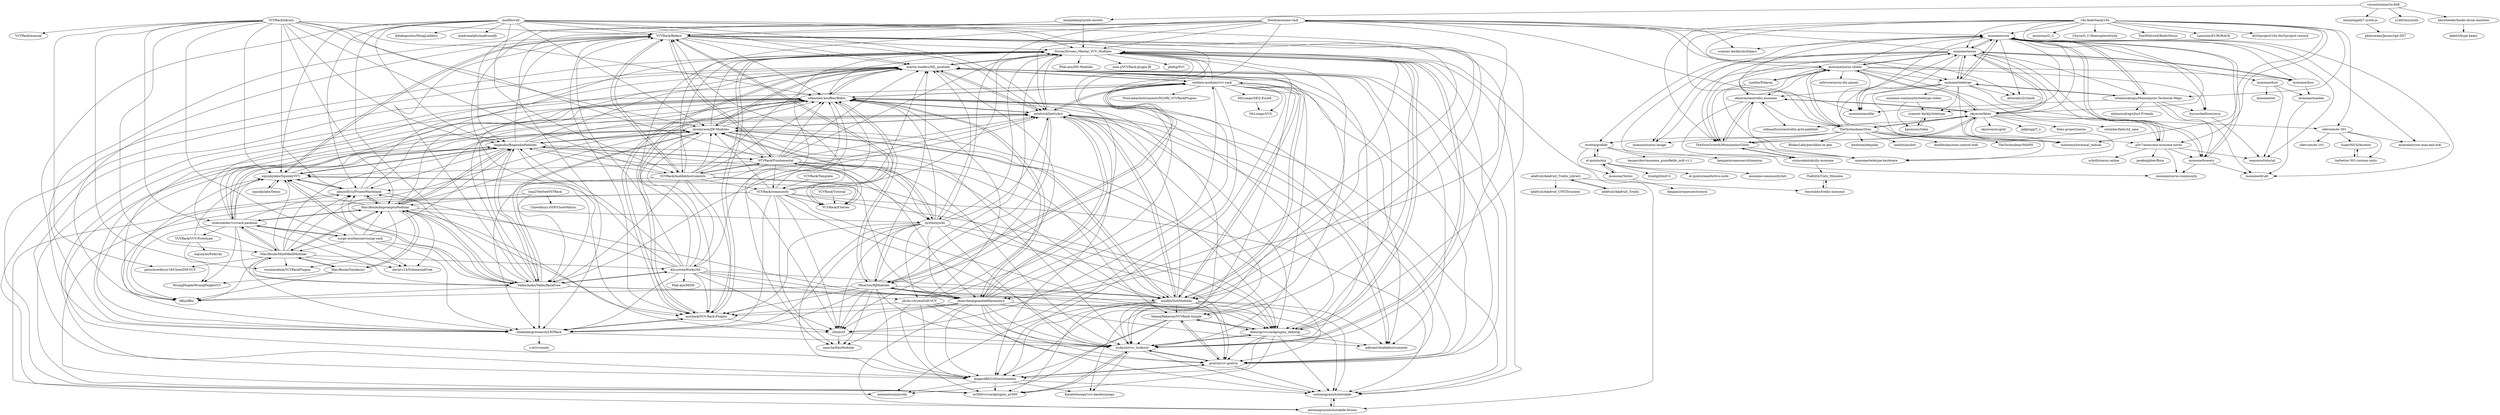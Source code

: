digraph G {
"micjamking/synth-secrets" -> "VCVRack/Befaco"
"micjamking/synth-secrets" -> "Strum/Strums_Mental_VCV_Modules"
"monome/norns-shield" -> "monome/norns"
"monome/norns-shield" -> "okyeron/fates"
"monome/norns-shield" -> "monome/crow"
"monome/norns-shield" -> "monome/teletype-hardware"
"monome/norns-shield" -> "p3r7/awesome-monome-norns"
"monome/norns-shield" -> "TheTechnobear/Orac"
"monome/norns-shield" -> "okyeron/neotrellis-monome"
"monome/norns-shield" -> "monome/docs"
"monome/norns-shield" -> "TheSlowGrowth/MonomeArcClone"
"monome/norns-shield" -> "mxmxmx/terminal_tedium" ["e"=1]
"monome/norns-shield" -> "infovore/norns-diy-panels"
"monome/norns-shield" -> "zueblin/Polaron"
"monome/norns-shield" -> "monome/norns-image"
"monome/norns-shield" -> "itsyourbedtime/orca"
"monome/norns-shield" -> "monome/teletype"
"okyeron/neotrellis-monome" -> "okyeron/fates"
"okyeron/neotrellis-monome" -> "TheSlowGrowth/MonomeArcClone"
"okyeron/neotrellis-monome" -> "monome/teletype-hardware"
"okyeron/neotrellis-monome" -> "oldmanfury/neotrellis-grid-paletted"
"okyeron/neotrellis-monome" -> "szymonkaliski/diy-monome"
"monome/docs" -> "monome/norns"
"monome/docs" -> "monome/maiden"
"monome/docs" -> "monome/crow"
"VCVRack/library" -> "bogaudio/BogaudioModules"
"VCVRack/library" -> "VCVRack/Befaco"
"VCVRack/library" -> "VCVRack/Fundamental"
"VCVRack/library" -> "squinkylabs/SquinkyVCV"
"VCVRack/library" -> "MarcBoule/ImpromptuModular"
"VCVRack/library" -> "stoermelder/vcvrack-packone"
"VCVRack/library" -> "jeremywen/JW-Modules"
"VCVRack/library" -> "VCVRack/AudibleInstruments"
"VCVRack/library" -> "MarcBoule/MindMeldModular"
"VCVRack/library" -> "almostEric/FrozenWasteland"
"VCVRack/library" -> "jatinchowdhury18/ChowDSP-VCV" ["e"=1]
"VCVRack/library" -> "VCVRack/manual"
"VCVRack/library" -> "countmodula/VCVRackPlugins"
"VCVRack/library" -> "surge-synthesizer/surge-rack"
"VCVRack/library" -> "sebastien-bouffier/Bidoo"
"bogaudio/BogaudioModules" -> "jeremywen/JW-Modules"
"bogaudio/BogaudioModules" -> "sebastien-bouffier/Bidoo"
"bogaudio/BogaudioModules" -> "ValleyAudio/ValleyRackFree"
"bogaudio/BogaudioModules" -> "MarcBoule/ImpromptuModular"
"bogaudio/BogaudioModules" -> "mhetrick/hetrickcv"
"bogaudio/BogaudioModules" -> "almostEric/FrozenWasteland"
"bogaudio/BogaudioModules" -> "squinkylabs/SquinkyVCV"
"bogaudio/BogaudioModules" -> "jhoar/AmalgamatedHarmonics"
"bogaudio/BogaudioModules" -> "martin-lueders/ML_modules"
"bogaudio/BogaudioModules" -> "modlfo/VultModules"
"bogaudio/BogaudioModules" -> "mschack/VCV-Rack-Plugins"
"bogaudio/BogaudioModules" -> "VCVRack/Fundamental"
"bogaudio/BogaudioModules" -> "stoermelder/vcvrack-packone"
"bogaudio/BogaudioModules" -> "nysthi/nysthi"
"bogaudio/BogaudioModules" -> "VCVRack/Befaco"
"modlfo/vult" -> "modlfo/VultModules"
"modlfo/vult" -> "jeremywen/JW-Modules"
"modlfo/vult" -> "lindenbergresearch/LRTRack"
"modlfo/vult" -> "bogaudio/BogaudioModules"
"modlfo/vult" -> "mhetrick/hetrickcv"
"modlfo/vult" -> "almostEric/FrozenWasteland"
"modlfo/vult" -> "martin-lueders/ML_modules"
"modlfo/vult" -> "dekstop/vcvrackplugins_dekstop"
"modlfo/vult" -> "squinkylabs/SquinkyVCV"
"modlfo/vult" -> "Strum/Strums_Mental_VCV_Modules"
"modlfo/vult" -> "VCVRack/AudibleInstruments"
"modlfo/vult" -> "ddiakopoulos/MoogLadders" ["e"=1]
"modlfo/vult" -> "madronalabs/madronalib" ["e"=1]
"modlfo/vult" -> "ValleyAudio/ValleyRackFree"
"modlfo/vult" -> "VCVRack/Befaco"
"vincentriemer/io-808" -> "micjamking/synth-secrets"
"vincentriemer/io-808" -> "mmontag/dx7-synth-js"
"vincentriemer/io-808" -> "n1k0/tinysynth"
"vincentriemer/io-808" -> "kenwheeler/hooks-drum-machine"
"okyeron/fates" -> "okyeron/neotrellis-monome"
"okyeron/fates" -> "TheSlowGrowth/MonomeArcClone"
"okyeron/fates" -> "fates-project/norns"
"okyeron/fates" -> "coreyker/fates3d_case"
"okyeron/fates" -> "monome/norns"
"okyeron/fates" -> "monome/norns-shield"
"okyeron/fates" -> "monome/teletype-hardware"
"okyeron/fates" -> "mxmxmx/terminal_tedium" ["e"=1]
"okyeron/fates" -> "TheTechnobear/Orac"
"okyeron/fates" -> "okyeron/oscgrid"
"okyeron/fates" -> "oldmanfury/neotrellis-grid-paletted"
"okyeron/fates" -> "jakplugg/T_u" ["e"=1]
"okyeron/fates" -> "monome/crow"
"okyeron/fates" -> "odevices/er-301"
"VCVRack/AudibleInstruments" -> "VCVRack/Befaco"
"VCVRack/AudibleInstruments" -> "VCVRack/Fundamental"
"VCVRack/AudibleInstruments" -> "VCVRack/ESeries"
"VCVRack/AudibleInstruments" -> "bogaudio/BogaudioModules"
"VCVRack/AudibleInstruments" -> "ValleyAudio/ValleyRackFree"
"VCVRack/AudibleInstruments" -> "jeremywen/JW-Modules"
"VCVRack/AudibleInstruments" -> "Strum/Strums_Mental_VCV_Modules"
"VCVRack/AudibleInstruments" -> "mhetrick/hetrickcv"
"VCVRack/AudibleInstruments" -> "martin-lueders/ML_modules"
"VCVRack/AudibleInstruments" -> "VCVRack/community"
"VCVRack/AudibleInstruments" -> "sebastien-bouffier/Bidoo"
"VCVRack/AudibleInstruments" -> "AScustomWorks/AS"
"VCVRack/AudibleInstruments" -> "modlfo/VultModules"
"VCVRack/AudibleInstruments" -> "almostEric/FrozenWasteland"
"VCVRack/AudibleInstruments" -> "mschack/VCV-Rack-Plugins"
"monome/teletype" -> "monome/crow"
"monome/teletype" -> "monome/teletype-hardware"
"monome/teletype" -> "whimsicalraps/Mannequins-Technical-Maps"
"monome/teletype" -> "scanner-darkly/teletype"
"monome/teletype" -> "attowatt/i2c2midi"
"monome/teletype" -> "monome/ansible"
"monome/teletype" -> "monome/norns"
"monome/teletype" -> "mxmxmx/terminal_tedium" ["e"=1]
"monome/teletype" -> "monome-community/teletype-codex"
"monome/teletype" -> "okyeron/neotrellis-monome"
"monome/teletype" -> "monome/bowery"
"MarcBoule/MindMeldModular" -> "MarcBoule/ImpromptuModular"
"MarcBoule/MindMeldModular" -> "ValleyAudio/ValleyRackFree"
"MarcBoule/MindMeldModular" -> "MarcBoule/Geodesics"
"MarcBoule/MindMeldModular" -> "squinkylabs/SquinkyVCV"
"MarcBoule/MindMeldModular" -> "bogaudio/BogaudioModules"
"MarcBoule/MindMeldModular" -> "stoermelder/vcvrack-packone"
"MarcBoule/MindMeldModular" -> "dBiz/dBiz"
"MarcBoule/MindMeldModular" -> "AScustomWorks/AS"
"MarcBoule/MindMeldModular" -> "david-c14/SubmarineFree"
"MarcBoule/MindMeldModular" -> "jatinchowdhury18/ChowDSP-VCV" ["e"=1]
"MarcBoule/MindMeldModular" -> "countmodula/VCVRackPlugins"
"MarcBoule/MindMeldModular" -> "almostEric/FrozenWasteland"
"MarcBoule/MindMeldModular" -> "martin-lueders/ML_modules"
"MarcBoule/MindMeldModular" -> "jeremywen/JW-Modules"
"el-quinto/mix" -> "monome/Terms"
"el-quinto/mix" -> "el-quinto/maxforlive-suite"
"el-quinto/mix" -> "stretta/gridlab"
"el-quinto/mix" -> "monome-community/mlr"
"el-quinto/mix" -> "trentgill/mlrv2"
"bsp2/VeeSeeVSTRack" -> "ValleyAudio/ValleyRackFree"
"bsp2/VeeSeeVSTRack" -> "Chowdhury-DSP/ChowMatrix" ["e"=1]
"bsp2/VeeSeeVSTRack" -> "MarcBoule/ImpromptuModular"
"nysthi/nysthi" -> "sebastien-bouffier/Bidoo"
"nysthi/nysthi" -> "jeremywen/JW-Modules"
"nysthi/nysthi" -> "Strum/Strums_Mental_VCV_Modules"
"nysthi/nysthi" -> "mschack/VCV-Rack-Plugins"
"nysthi/nysthi" -> "cfoulc/cf"
"nysthi/nysthi" -> "luckyxxl/vcv_luckyxxl"
"nysthi/nysthi" -> "martin-lueders/ML_modules"
"nysthi/nysthi" -> "mhetrick/hetrickcv"
"nysthi/nysthi" -> "Miserlou/RJModules"
"nysthi/nysthi" -> "jhoar/AmalgamatedHarmonics"
"nysthi/nysthi" -> "lindenbergresearch/LRTRack"
"nysthi/nysthi" -> "leopard86/LOGinstruments"
"nysthi/nysthi" -> "dekstop/vcvrackplugins_dekstop"
"nysthi/nysthi" -> "gratrix/vcv-gratrix"
"nysthi/nysthi" -> "j4s0n-c/trowaSoft-VCV"
"cfoulc/cf" -> "naus3a/NauModular"
"cfoulc/cf" -> "luckyxxl/vcv_luckyxxl"
"squinkylabs/SquinkyVCV" -> "squinkylabs/Demo"
"squinkylabs/SquinkyVCV" -> "almostEric/FrozenWasteland"
"squinkylabs/SquinkyVCV" -> "dBiz/dBiz"
"squinkylabs/SquinkyVCV" -> "VCVRack/Befaco"
"squinkylabs/SquinkyVCV" -> "bogaudio/BogaudioModules"
"squinkylabs/SquinkyVCV" -> "ValleyAudio/ValleyRackFree"
"squinkylabs/SquinkyVCV" -> "jhoar/AmalgamatedHarmonics"
"squinkylabs/SquinkyVCV" -> "martin-lueders/ML_modules"
"VCVRack/community" -> "martin-lueders/ML_modules"
"VCVRack/community" -> "VCVRack/Befaco"
"VCVRack/community" -> "modlfo/VultModules"
"VCVRack/community" -> "luckyxxl/vcv_luckyxxl"
"VCVRack/community" -> "naus3a/NauModular"
"VCVRack/community" -> "Strum/Strums_Mental_VCV_Modules"
"VCVRack/community" -> "cfoulc/cf"
"VCVRack/community" -> "dekstop/vcvrackplugins_dekstop"
"VCVRack/community" -> "VCVRack/ESeries"
"VCVRack/community" -> "av500/vcvrackplugins_av500"
"VCVRack/community" -> "antoniograzioli/Autodafe"
"VCVRack/community" -> "jeremywen/JW-Modules"
"VCVRack/community" -> "sebastien-bouffier/Bidoo"
"VCVRack/community" -> "antoniograzioli/Autodafe-Drums"
"VCVRack/community" -> "lindenbergresearch/LRTRack"
"monome/norns" -> "monome/norns-shield"
"monome/norns" -> "monome/crow"
"monome/norns" -> "okyeron/fates"
"monome/norns" -> "monome/docs"
"monome/norns" -> "monome/dust"
"monome/norns" -> "monome/teletype"
"monome/norns" -> "p3r7/awesome-monome-norns"
"monome/norns" -> "monome/norns-image"
"monome/norns" -> "stretta/gridlab"
"monome/norns" -> "monome/bowery"
"monome/norns" -> "monome/ansible"
"monome/norns" -> "whimsicalraps/Mannequins-Technical-Maps"
"monome/norns" -> "okyeron/neotrellis-monome"
"monome/norns" -> "TheSlowGrowth/MonomeArcClone"
"monome/norns" -> "Dewb/monome-rack"
"IohannRabeson/VCVRack-Simple" -> "gratrix/vcv-gratrix"
"IohannRabeson/VCVRack-Simple" -> "dekstop/vcvrackplugins_dekstop"
"IohannRabeson/VCVRack-Simple" -> "antoniotuzzi/nysthi"
"IohannRabeson/VCVRack-Simple" -> "luckyxxl/vcv_luckyxxl"
"IohannRabeson/VCVRack-Simple" -> "leopard86/LOGinstruments"
"MrLumps/SEQ-Euclid" -> "MrLumps/VCS"
"Strum/Strums_Mental_VCV_Modules" -> "luckyxxl/vcv_luckyxxl"
"Strum/Strums_Mental_VCV_Modules" -> "leopard86/LOGinstruments"
"Strum/Strums_Mental_VCV_Modules" -> "antoniograzioli/Autodafe"
"Strum/Strums_Mental_VCV_Modules" -> "IohannRabeson/VCVRack-Simple"
"Strum/Strums_Mental_VCV_Modules" -> "dekstop/vcvrackplugins_dekstop"
"Strum/Strums_Mental_VCV_Modules" -> "martin-lueders/ML_modules"
"Strum/Strums_Mental_VCV_Modules" -> "mschack/VCV-Rack-Plugins"
"Strum/Strums_Mental_VCV_Modules" -> "gratrix/vcv-gratrix"
"Strum/Strums_Mental_VCV_Modules" -> "antoniograzioli/Autodafe-Drums"
"Strum/Strums_Mental_VCV_Modules" -> "av500/vcvrackplugins_av500"
"Strum/Strums_Mental_VCV_Modules" -> "naus3a/NauModular"
"Strum/Strums_Mental_VCV_Modules" -> "Phal-anx/MS-Modules"
"Strum/Strums_Mental_VCV_Modules" -> "KarateSnoopy/vcv-karatesnoopy"
"Strum/Strums_Mental_VCV_Modules" -> "eres-j/VCVRack-plugin-JE"
"Strum/Strums_Mental_VCV_Modules" -> "phdsg/PvC"
"VCVRack/Befaco" -> "VCVRack/ESeries"
"VCVRack/Befaco" -> "VCVRack/Fundamental"
"VCVRack/Befaco" -> "VCVRack/AudibleInstruments"
"VCVRack/Befaco" -> "Strum/Strums_Mental_VCV_Modules"
"VCVRack/Befaco" -> "modlfo/VultModules"
"VCVRack/Befaco" -> "martin-lueders/ML_modules"
"VCVRack/Befaco" -> "sebastien-bouffier/Bidoo"
"VCVRack/Befaco" -> "mschack/VCV-Rack-Plugins"
"VCVRack/Befaco" -> "dBiz/dBiz"
"VCVRack/Befaco" -> "squinkylabs/SquinkyVCV"
"VCVRack/Befaco" -> "mhetrick/hetrickcv"
"VCVRack/Befaco" -> "jhoar/AmalgamatedHarmonics"
"VCVRack/Befaco" -> "cfoulc/cf"
"VCVRack/Befaco" -> "lindenbergresearch/LRTRack"
"VCVRack/Befaco" -> "luckyxxl/vcv_luckyxxl"
"VCVRack/ESeries" -> "VCVRack/Befaco"
"VCVRack/ESeries" -> "VCVRack/Fundamental"
"VCVRack/Fundamental" -> "VCVRack/Befaco"
"VCVRack/Fundamental" -> "VCVRack/ESeries"
"VCVRack/Fundamental" -> "VCVRack/AudibleInstruments"
"VCVRack/Fundamental" -> "bogaudio/BogaudioModules"
"VCVRack/Fundamental" -> "jeremywen/JW-Modules"
"VCVRack/Fundamental" -> "martin-lueders/ML_modules"
"VCVRack/Fundamental" -> "modlfo/VultModules"
"VCVRack/Fundamental" -> "sebastien-bouffier/Bidoo"
"VCVRack/Fundamental" -> "VCVRack/community"
"VCVRack/Fundamental" -> "Strum/Strums_Mental_VCV_Modules"
"VCVRack/Fundamental" -> "squinkylabs/SquinkyVCV"
"VCVRack/Fundamental" -> "lindenbergresearch/LRTRack"
"VCVRack/Fundamental" -> "nysthi/nysthi"
"VCVRack/Fundamental" -> "luckyxxl/vcv_luckyxxl"
"VCVRack/Fundamental" -> "mhetrick/hetrickcv"
"ValleyAudio/ValleyRackFree" -> "sebastien-bouffier/Bidoo"
"ValleyAudio/ValleyRackFree" -> "bogaudio/BogaudioModules"
"ValleyAudio/ValleyRackFree" -> "jeremywen/JW-Modules"
"ValleyAudio/ValleyRackFree" -> "squinkylabs/SquinkyVCV"
"ValleyAudio/ValleyRackFree" -> "mhetrick/hetrickcv"
"ValleyAudio/ValleyRackFree" -> "modlfo/VultModules"
"ValleyAudio/ValleyRackFree" -> "jhoar/AmalgamatedHarmonics"
"ValleyAudio/ValleyRackFree" -> "MarcBoule/MindMeldModular"
"ValleyAudio/ValleyRackFree" -> "lindenbergresearch/LRTRack"
"ValleyAudio/ValleyRackFree" -> "almostEric/FrozenWasteland"
"ValleyAudio/ValleyRackFree" -> "AScustomWorks/AS"
"ValleyAudio/ValleyRackFree" -> "MarcBoule/ImpromptuModular"
"ValleyAudio/ValleyRackFree" -> "VCVRack/Befaco"
"ValleyAudio/ValleyRackFree" -> "dBiz/dBiz"
"ValleyAudio/ValleyRackFree" -> "martin-lueders/ML_modules"
"dekstop/vcvrackplugins_dekstop" -> "luckyxxl/vcv_luckyxxl"
"dekstop/vcvrackplugins_dekstop" -> "IohannRabeson/VCVRack-Simple"
"dekstop/vcvrackplugins_dekstop" -> "av500/vcvrackplugins_av500"
"dekstop/vcvrackplugins_dekstop" -> "gratrix/vcv-gratrix"
"dekstop/vcvrackplugins_dekstop" -> "antoniograzioli/Autodafe"
"dekstop/vcvrackplugins_dekstop" -> "leopard86/LOGinstruments"
"dekstop/vcvrackplugins_dekstop" -> "Strum/Strums_Mental_VCV_Modules"
"dekstop/vcvrackplugins_dekstop" -> "adbrant/ArableInstruments"
"gratrix/vcv-gratrix" -> "leopard86/LOGinstruments"
"gratrix/vcv-gratrix" -> "antoniograzioli/Autodafe"
"gratrix/vcv-gratrix" -> "luckyxxl/vcv_luckyxxl"
"gratrix/vcv-gratrix" -> "IohannRabeson/VCVRack-Simple"
"jeremywen/JW-Modules" -> "martin-lueders/ML_modules"
"jeremywen/JW-Modules" -> "modlfo/VultModules"
"jeremywen/JW-Modules" -> "bogaudio/BogaudioModules"
"jeremywen/JW-Modules" -> "luckyxxl/vcv_luckyxxl"
"jeremywen/JW-Modules" -> "Strum/Strums_Mental_VCV_Modules"
"jeremywen/JW-Modules" -> "dekstop/vcvrackplugins_dekstop"
"jeremywen/JW-Modules" -> "sebastien-bouffier/Bidoo"
"jeremywen/JW-Modules" -> "mhetrick/hetrickcv"
"jeremywen/JW-Modules" -> "nysthi/nysthi"
"jeremywen/JW-Modules" -> "ValleyAudio/ValleyRackFree"
"jeremywen/JW-Modules" -> "mschack/VCV-Rack-Plugins"
"jeremywen/JW-Modules" -> "leopard86/LOGinstruments"
"jeremywen/JW-Modules" -> "gratrix/vcv-gratrix"
"jeremywen/JW-Modules" -> "lindenbergresearch/LRTRack"
"jeremywen/JW-Modules" -> "IohannRabeson/VCVRack-Simple"
"leopard86/LOGinstruments" -> "antoniograzioli/Autodafe"
"leopard86/LOGinstruments" -> "gratrix/vcv-gratrix"
"leopard86/LOGinstruments" -> "KarateSnoopy/vcv-karatesnoopy"
"leopard86/LOGinstruments" -> "antoniotuzzi/nysthi"
"leopard86/LOGinstruments" -> "av500/vcvrackplugins_av500"
"lindenbergresearch/LRTRack" -> "luckyxxl/vcv_luckyxxl"
"lindenbergresearch/LRTRack" -> "s-ol/vcvmods"
"lindenbergresearch/LRTRack" -> "mschack/VCV-Rack-Plugins"
"luckyxxl/vcv_luckyxxl" -> "dekstop/vcvrackplugins_dekstop"
"luckyxxl/vcv_luckyxxl" -> "av500/vcvrackplugins_av500"
"luckyxxl/vcv_luckyxxl" -> "antoniograzioli/Autodafe"
"luckyxxl/vcv_luckyxxl" -> "gratrix/vcv-gratrix"
"luckyxxl/vcv_luckyxxl" -> "Strum/Strums_Mental_VCV_Modules"
"luckyxxl/vcv_luckyxxl" -> "KarateSnoopy/vcv-karatesnoopy"
"martin-lueders/ML_modules" -> "IohannRabeson/VCVRack-Simple"
"martin-lueders/ML_modules" -> "modlfo/VultModules"
"martin-lueders/ML_modules" -> "Strum/Strums_Mental_VCV_Modules"
"martin-lueders/ML_modules" -> "antoniotuzzi/nysthi"
"martin-lueders/ML_modules" -> "dekstop/vcvrackplugins_dekstop"
"martin-lueders/ML_modules" -> "luckyxxl/vcv_luckyxxl"
"martin-lueders/ML_modules" -> "gratrix/vcv-gratrix"
"martin-lueders/ML_modules" -> "antoniograzioli/Autodafe"
"martin-lueders/ML_modules" -> "leopard86/LOGinstruments"
"martin-lueders/ML_modules" -> "mschack/VCV-Rack-Plugins"
"martin-lueders/ML_modules" -> "sebastien-bouffier/Bidoo"
"martin-lueders/ML_modules" -> "jeremywen/JW-Modules"
"martin-lueders/ML_modules" -> "mhetrick/hetrickcv"
"martin-lueders/ML_modules" -> "adbrant/ArableInstruments"
"martin-lueders/ML_modules" -> "stellare-modular/vcv-rack"
"mhetrick/hetrickcv" -> "Strum/Strums_Mental_VCV_Modules"
"mhetrick/hetrickcv" -> "modlfo/VultModules"
"mhetrick/hetrickcv" -> "martin-lueders/ML_modules"
"mhetrick/hetrickcv" -> "sebastien-bouffier/Bidoo"
"mhetrick/hetrickcv" -> "dekstop/vcvrackplugins_dekstop"
"mhetrick/hetrickcv" -> "jhoar/AmalgamatedHarmonics"
"mhetrick/hetrickcv" -> "leopard86/LOGinstruments"
"mhetrick/hetrickcv" -> "cfoulc/cf"
"mhetrick/hetrickcv" -> "stellare-modular/vcv-rack"
"mhetrick/hetrickcv" -> "gratrix/vcv-gratrix"
"mhetrick/hetrickcv" -> "adbrant/ArableInstruments"
"mhetrick/hetrickcv" -> "antoniograzioli/Autodafe"
"mhetrick/hetrickcv" -> "jeremywen/JW-Modules"
"mhetrick/hetrickcv" -> "luckyxxl/vcv_luckyxxl"
"mhetrick/hetrickcv" -> "Miserlou/RJModules"
"modlfo/VultModules" -> "martin-lueders/ML_modules"
"modlfo/VultModules" -> "leopard86/LOGinstruments"
"modlfo/VultModules" -> "dekstop/vcvrackplugins_dekstop"
"modlfo/VultModules" -> "IohannRabeson/VCVRack-Simple"
"modlfo/VultModules" -> "antoniotuzzi/nysthi"
"modlfo/VultModules" -> "Strum/Strums_Mental_VCV_Modules"
"modlfo/VultModules" -> "luckyxxl/vcv_luckyxxl"
"modlfo/VultModules" -> "mhetrick/hetrickcv"
"modlfo/VultModules" -> "jeremywen/JW-Modules"
"modlfo/VultModules" -> "antoniograzioli/Autodafe"
"modlfo/VultModules" -> "stellare-modular/vcv-rack"
"modlfo/VultModules" -> "av500/vcvrackplugins_av500"
"modlfo/VultModules" -> "adbrant/ArableInstruments"
"modlfo/VultModules" -> "gratrix/vcv-gratrix"
"modlfo/VultModules" -> "sebastien-bouffier/Bidoo"
"mschack/VCV-Rack-Plugins" -> "Strum/Strums_Mental_VCV_Modules"
"mschack/VCV-Rack-Plugins" -> "lindenbergresearch/LRTRack"
"mschack/VCV-Rack-Plugins" -> "sebastien-bouffier/Bidoo"
"mschack/VCV-Rack-Plugins" -> "cfoulc/cf"
"mschack/VCV-Rack-Plugins" -> "martin-lueders/ML_modules"
"sebastien-bouffier/Bidoo" -> "mschack/VCV-Rack-Plugins"
"sebastien-bouffier/Bidoo" -> "Miserlou/RJModules"
"sebastien-bouffier/Bidoo" -> "martin-lueders/ML_modules"
"sebastien-bouffier/Bidoo" -> "jhoar/AmalgamatedHarmonics"
"sebastien-bouffier/Bidoo" -> "lindenbergresearch/LRTRack"
"sebastien-bouffier/Bidoo" -> "cfoulc/cf"
"sebastien-bouffier/Bidoo" -> "dBiz/dBiz"
"sebastien-bouffier/Bidoo" -> "gratrix/vcv-gratrix"
"sebastien-bouffier/Bidoo" -> "mhetrick/hetrickcv"
"sebastien-bouffier/Bidoo" -> "Strum/Strums_Mental_VCV_Modules"
"sebastien-bouffier/Bidoo" -> "stellare-modular/vcv-rack"
"sebastien-bouffier/Bidoo" -> "dekstop/vcvrackplugins_dekstop"
"sebastien-bouffier/Bidoo" -> "luckyxxl/vcv_luckyxxl"
"sebastien-bouffier/Bidoo" -> "leopard86/LOGinstruments"
"sebastien-bouffier/Bidoo" -> "adbrant/ArableInstruments"
"stellare-modular/vcv-rack" -> "cfoulc/cf"
"stellare-modular/vcv-rack" -> "luckyxxl/vcv_luckyxxl"
"stellare-modular/vcv-rack" -> "martin-lueders/ML_modules"
"stellare-modular/vcv-rack" -> "leopard86/LOGinstruments"
"stellare-modular/vcv-rack" -> "sebastien-bouffier/Bidoo"
"stellare-modular/vcv-rack" -> "modlfo/VultModules"
"stellare-modular/vcv-rack" -> "av500/vcvrackplugins_av500"
"stellare-modular/vcv-rack" -> "Miserlou/RJModules"
"stellare-modular/vcv-rack" -> "MrLumps/SEQ-Euclid"
"stellare-modular/vcv-rack" -> "Strum/Strums_Mental_VCV_Modules"
"stellare-modular/vcv-rack" -> "mhetrick/hetrickcv"
"stellare-modular/vcv-rack" -> "gratrix/vcv-gratrix"
"stellare-modular/vcv-rack" -> "adbrant/ArableInstruments"
"stellare-modular/vcv-rack" -> "NonLinearInstruments/NLNRI_VCVRackPlugins"
"stellare-modular/vcv-rack" -> "MrLumps/VCS"
"MarcBoule/Geodesics" -> "MarcBoule/ImpromptuModular"
"MarcBoule/Geodesics" -> "MarcBoule/MindMeldModular"
"MarcBoule/Geodesics" -> "dBiz/dBiz"
"MarcBoule/Geodesics" -> "WrongPeople/WrongPeopleVCV"
"zueblin/Polaron" -> "TheSlowGrowth/MonomeArcClone"
"zueblin/Polaron" -> "monome/norns-shield"
"16n-faderbank/16n" -> "whimsicalraps/Mannequins-Technical-Maps"
"16n-faderbank/16n" -> "TheSlowGrowth/MonomeArcClone"
"16n-faderbank/16n" -> "monome/norns-shield"
"16n-faderbank/16n" -> "mxmxmx/O_C" ["e"=1]
"16n-faderbank/16n" -> "monome/crow"
"16n-faderbank/16n" -> "monome/norns"
"16n-faderbank/16n" -> "okyeron/fates"
"16n-faderbank/16n" -> "Chysn/O_C-HemisphereSuite" ["e"=1]
"16n-faderbank/16n" -> "mxmxmx/terminal_tedium" ["e"=1]
"16n-faderbank/16n" -> "p3r7/awesome-monome-norns"
"16n-faderbank/16n" -> "TomWhitwell/RadioMusic" ["e"=1]
"16n-faderbank/16n" -> "odevices/er-301"
"16n-faderbank/16n" -> "Laminim/EURORACK" ["e"=1]
"16n-faderbank/16n" -> "AtoVproject/16n-AtoVproject-rework"
"16n-faderbank/16n" -> "TheTechnobear/Orac"
"kenwheeler/hooks-drum-machine" -> "dabit3/hype-beats"
"Miserlou/RJModules" -> "sebastien-bouffier/Bidoo"
"Miserlou/RJModules" -> "dekstop/vcvrackplugins_dekstop"
"Miserlou/RJModules" -> "stellare-modular/vcv-rack"
"Miserlou/RJModules" -> "Strum/Strums_Mental_VCV_Modules"
"Miserlou/RJModules" -> "martin-lueders/ML_modules"
"Miserlou/RJModules" -> "mschack/VCV-Rack-Plugins"
"Miserlou/RJModules" -> "leopard86/LOGinstruments"
"Miserlou/RJModules" -> "jhoar/AmalgamatedHarmonics"
"Miserlou/RJModules" -> "antoniograzioli/Autodafe"
"Miserlou/RJModules" -> "naus3a/NauModular"
"Miserlou/RJModules" -> "cfoulc/cf"
"Miserlou/RJModules" -> "lindenbergresearch/LRTRack"
"Miserlou/RJModules" -> "modlfo/VultModules"
"Miserlou/RJModules" -> "dBiz/dBiz"
"Miserlou/RJModules" -> "luckyxxl/vcv_luckyxxl"
"mmontag/dx7-synth-js" -> "philcowans/Javascript-DX7"
"MarcBoule/ImpromptuModular" -> "MarcBoule/Geodesics"
"MarcBoule/ImpromptuModular" -> "bogaudio/BogaudioModules"
"MarcBoule/ImpromptuModular" -> "almostEric/FrozenWasteland"
"MarcBoule/ImpromptuModular" -> "MarcBoule/MindMeldModular"
"MarcBoule/ImpromptuModular" -> "countmodula/VCVRackPlugins"
"MarcBoule/ImpromptuModular" -> "ValleyAudio/ValleyRackFree"
"MarcBoule/ImpromptuModular" -> "jeremywen/JW-Modules"
"MarcBoule/ImpromptuModular" -> "sebastien-bouffier/Bidoo"
"MarcBoule/ImpromptuModular" -> "stoermelder/vcvrack-packone"
"MarcBoule/ImpromptuModular" -> "squinkylabs/SquinkyVCV"
"MarcBoule/ImpromptuModular" -> "nysthi/nysthi"
"MarcBoule/ImpromptuModular" -> "david-c14/SubmarineFree"
"MarcBoule/ImpromptuModular" -> "mhetrick/hetrickcv"
"MarcBoule/ImpromptuModular" -> "cfoulc/cf"
"MarcBoule/ImpromptuModular" -> "jhoar/AmalgamatedHarmonics"
"monome-community/teletype-codex" -> "scanner-darkly/teletype"
"monome-community/teletype-codex" -> "bpcmusic/telex"
"j4s0n-c/trowaSoft-VCV" -> "mschack/VCV-Rack-Plugins"
"j4s0n-c/trowaSoft-VCV" -> "Strum/Strums_Mental_VCV_Modules"
"j4s0n-c/trowaSoft-VCV" -> "dekstop/vcvrackplugins_dekstop"
"j4s0n-c/trowaSoft-VCV" -> "sebastien-bouffier/Bidoo"
"j4s0n-c/trowaSoft-VCV" -> "leopard86/LOGinstruments"
"j4s0n-c/trowaSoft-VCV" -> "gratrix/vcv-gratrix"
"j4s0n-c/trowaSoft-VCV" -> "martin-lueders/ML_modules"
"j4s0n-c/trowaSoft-VCV" -> "luckyxxl/vcv_luckyxxl"
"j4s0n-c/trowaSoft-VCV" -> "av500/vcvrackplugins_av500"
"almostEric/FrozenWasteland" -> "mschack/VCV-Rack-Plugins"
"almostEric/FrozenWasteland" -> "lindenbergresearch/LRTRack"
"almostEric/FrozenWasteland" -> "Strum/Strums_Mental_VCV_Modules"
"almostEric/FrozenWasteland" -> "sebastien-bouffier/Bidoo"
"almostEric/FrozenWasteland" -> "squinkylabs/SquinkyVCV"
"almostEric/FrozenWasteland" -> "MarcBoule/ImpromptuModular"
"monome/crow" -> "monome/bowery"
"monome/crow" -> "monome/druid"
"monome/crow" -> "monome/teletype"
"monome/crow" -> "whimsicalraps/Mannequins-Technical-Maps"
"monome/crow" -> "monome/crow-max-and-m4l"
"monome/crow" -> "itsyourbedtime/orca"
"monome/crow" -> "monome/norns"
"monome/crow" -> "p3r7/awesome-monome-norns"
"monome/crow" -> "scanner-darkly/teletype"
"monome/crow" -> "monome/ansible"
"monome/crow" -> "scanner-darkly/multipass"
"monome/crow" -> "neauoire/tutorial"
"monome/crow" -> "monome/norns-community"
"monome/crow" -> "attowatt/i2c2midi"
"odevices/er-301" -> "SuperNiCd/Accents"
"odevices/er-301" -> "tmfset/er-301-custom-units"
"odevices/er-301" -> "odevices/er-101"
"odevices/er-301" -> "monome/crow-max-and-m4l"
"stretta/gridlab" -> "el-quinto/mix"
"stretta/gridlab" -> "monome/Terms"
"stretta/gridlab" -> "kasperskov/monome_grainfields_m4l-v1.1"
"stretta/gridlab" -> "benjaminvanesser/ultomaton"
"whimsicalraps/Mannequins-Technical-Maps" -> "monome/crow"
"whimsicalraps/Mannequins-Technical-Maps" -> "monome/ansible"
"whimsicalraps/Mannequins-Technical-Maps" -> "whimsicalraps/Just-Friends"
"whimsicalraps/Mannequins-Technical-Maps" -> "monome/teletype"
"whimsicalraps/Mannequins-Technical-Maps" -> "itsyourbedtime/orca"
"whimsicalraps/Mannequins-Technical-Maps" -> "monome/bowery"
"whimsicalraps/Mannequins-Technical-Maps" -> "monome/druid"
"AScustomWorks/AS" -> "almostEric/FrozenWasteland"
"AScustomWorks/AS" -> "cfoulc/cf"
"AScustomWorks/AS" -> "ValleyAudio/ValleyRackFree"
"AScustomWorks/AS" -> "sebastien-bouffier/Bidoo"
"AScustomWorks/AS" -> "Strum/Strums_Mental_VCV_Modules"
"AScustomWorks/AS" -> "jhoar/AmalgamatedHarmonics"
"AScustomWorks/AS" -> "jeremywen/JW-Modules"
"AScustomWorks/AS" -> "j4s0n-c/trowaSoft-VCV"
"AScustomWorks/AS" -> "bogaudio/BogaudioModules"
"AScustomWorks/AS" -> "lindenbergresearch/LRTRack"
"AScustomWorks/AS" -> "VCVRack/Befaco"
"AScustomWorks/AS" -> "mschack/VCV-Rack-Plugins"
"AScustomWorks/AS" -> "modlfo/VultModules"
"AScustomWorks/AS" -> "squinkylabs/SquinkyVCV"
"AScustomWorks/AS" -> "Phal-anx/MSM"
"stoermelder/vcvrack-packone" -> "squinkylabs/SquinkyVCV"
"stoermelder/vcvrack-packone" -> "bogaudio/BogaudioModules"
"stoermelder/vcvrack-packone" -> "MarcBoule/ImpromptuModular"
"stoermelder/vcvrack-packone" -> "almostEric/FrozenWasteland"
"stoermelder/vcvrack-packone" -> "MarcBoule/MindMeldModular"
"stoermelder/vcvrack-packone" -> "WrongPeople/WrongPeopleVCV"
"stoermelder/vcvrack-packone" -> "david-c14/SubmarineFree"
"stoermelder/vcvrack-packone" -> "ValleyAudio/ValleyRackFree"
"stoermelder/vcvrack-packone" -> "mhetrick/hetrickcv"
"stoermelder/vcvrack-packone" -> "surge-synthesizer/surge-rack"
"stoermelder/vcvrack-packone" -> "dBiz/dBiz"
"stoermelder/vcvrack-packone" -> "jeremywen/JW-Modules"
"stoermelder/vcvrack-packone" -> "lindenbergresearch/LRTRack"
"stoermelder/vcvrack-packone" -> "sebastien-bouffier/Bidoo"
"stoermelder/vcvrack-packone" -> "VCVRack/VCV-Prototype"
"surge-synthesizer/surge-rack" -> "almostEric/FrozenWasteland"
"surge-synthesizer/surge-rack" -> "stoermelder/vcvrack-packone"
"surge-synthesizer/surge-rack" -> "MarcBoule/MindMeldModular"
"surge-synthesizer/surge-rack" -> "bogaudio/BogaudioModules"
"surge-synthesizer/surge-rack" -> "lindenbergresearch/LRTRack"
"surge-synthesizer/surge-rack" -> "MarcBoule/ImpromptuModular"
"surge-synthesizer/surge-rack" -> "david-c14/SubmarineFree"
"surge-synthesizer/surge-rack" -> "ValleyAudio/ValleyRackFree"
"monome/Terms" -> "benjaminvanesser/control"
"monome/Terms" -> "el-quinto/mix"
"TheTechnobear/Orac" -> "okyeron/fates"
"TheTechnobear/Orac" -> "TheTechnobear/Mi4Pd"
"TheTechnobear/Orac" -> "mxmxmx/terminal_tedium" ["e"=1]
"TheTechnobear/Orac" -> "TheSlowGrowth/MonomeArcClone"
"TheTechnobear/Orac" -> "monome/norns-shield"
"TheTechnobear/Orac" -> "okyeron/neotrellis-monome"
"TheTechnobear/Orac" -> "monome/norns"
"TheTechnobear/Orac" -> "BlokasLabs/patchbox-os-gen"
"TheTechnobear/Orac" -> "kweiwen/benjolin" ["e"=1]
"TheTechnobear/Orac" -> "stretta/gridlab"
"TheTechnobear/Orac" -> "monome/crow"
"TheTechnobear/Orac" -> "axoloti/axoloti" ["e"=1]
"TheTechnobear/Orac" -> "p3r7/awesome-monome-norns"
"TheTechnobear/Orac" -> "monome/norns-image"
"TheTechnobear/Orac" -> "dsedleckas/orac-control-web"
"VCVRack/Template" -> "VCVRack/community"
"TheSlowGrowth/MonomeArcClone" -> "szymonkaliski/diy-monome"
"TheSlowGrowth/MonomeArcClone" -> "okyeron/fates"
"TheSlowGrowth/MonomeArcClone" -> "monome/teletype-hardware"
"TheSlowGrowth/MonomeArcClone" -> "okyeron/neotrellis-monome"
"adafruit/Adafruit_Trellis" -> "adafruit/Adafruit_Trellis_Library"
"jhoar/AmalgamatedHarmonics" -> "cfoulc/cf"
"jhoar/AmalgamatedHarmonics" -> "sebastien-bouffier/Bidoo"
"jhoar/AmalgamatedHarmonics" -> "mschack/VCV-Rack-Plugins"
"jhoar/AmalgamatedHarmonics" -> "mhetrick/hetrickcv"
"jhoar/AmalgamatedHarmonics" -> "adbrant/ArableInstruments"
"jhoar/AmalgamatedHarmonics" -> "Strum/Strums_Mental_VCV_Modules"
"jhoar/AmalgamatedHarmonics" -> "luckyxxl/vcv_luckyxxl"
"jhoar/AmalgamatedHarmonics" -> "dekstop/vcvrackplugins_dekstop"
"jhoar/AmalgamatedHarmonics" -> "Miserlou/RJModules"
"jhoar/AmalgamatedHarmonics" -> "leopard86/LOGinstruments"
"jhoar/AmalgamatedHarmonics" -> "gratrix/vcv-gratrix"
"jhoar/AmalgamatedHarmonics" -> "antoniograzioli/Autodafe"
"jhoar/AmalgamatedHarmonics" -> "stellare-modular/vcv-rack"
"jhoar/AmalgamatedHarmonics" -> "antoniograzioli/Autodafe-Drums"
"jhoar/AmalgamatedHarmonics" -> "naus3a/NauModular"
"VCVRack/VCV-Prototype" -> "WrongPeople/WrongPeopleVCV"
"VCVRack/VCV-Prototype" -> "squinkylabs/SquinkyVCV"
"VCVRack/VCV-Prototype" -> "mgunyho/PdArray"
"bpcmusic/telex" -> "scanner-darkly/teletype"
"monome/maiden" -> "monome/druid"
"szymonkaliski/diy-monome" -> "TheKitty/Untz_Monome"
"szymonkaliski/diy-monome" -> "TheSlowGrowth/MonomeArcClone"
"Dewb/monome-rack" -> "monome/crow"
"Dewb/monome-rack" -> "mhetrick/hetrickcv"
"Dewb/monome-rack" -> "bogaudio/BogaudioModules"
"Dewb/monome-rack" -> "attowatt/i2c2midi"
"Dewb/monome-rack" -> "nysthi/nysthi"
"Dewb/monome-rack" -> "monome/teletype"
"Dewb/monome-rack" -> "jhoar/AmalgamatedHarmonics"
"Dewb/monome-rack" -> "scanner-darkly/multipass"
"Dewb/monome-rack" -> "monome/ansible"
"Dewb/monome-rack" -> "VCVRack/AudibleInstruments"
"Dewb/monome-rack" -> "ValleyAudio/ValleyRackFree"
"Dewb/monome-rack" -> "VCVRack/Befaco"
"Dewb/monome-rack" -> "Miserlou/RJModules"
"Dewb/monome-rack" -> "Strum/Strums_Mental_VCV_Modules"
"Dewb/monome-rack" -> "lindenbergresearch/LRTRack"
"monome/bowery" -> "monome/crow"
"monome/bowery" -> "monome/druid"
"monome/bowery" -> "monome/norns-community"
"p3r7/awesome-monome-norns" -> "monome/norns-community"
"p3r7/awesome-monome-norns" -> "schollz/norns.online"
"p3r7/awesome-monome-norns" -> "monome/bowery"
"p3r7/awesome-monome-norns" -> "neauoire/tutorial"
"p3r7/awesome-monome-norns" -> "monome/crow"
"p3r7/awesome-monome-norns" -> "jaseknighter/flora"
"scanner-darkly/teletype" -> "bpcmusic/telex"
"itsyourbedtime/orca" -> "neauoire/tutorial"
"adafruit/Adafruit_Trellis_Library" -> "rbnstubbs/trellis-monome"
"adafruit/Adafruit_Trellis_Library" -> "adafruit/Adafruit_Trellis"
"adafruit/Adafruit_Trellis_Library" -> "adafruit/Adafruit_UNTZtrument"
"antoniograzioli/Autodafe" -> "antoniograzioli/Autodafe-Drums"
"av500/vcvrackplugins_av500" -> "luckyxxl/vcv_luckyxxl"
"antoniograzioli/Autodafe-Drums" -> "antoniograzioli/Autodafe"
"squinkylabs/Demo" -> "squinkylabs/SquinkyVCV"
"monome/dust" -> "monome/we"
"monome/dust" -> "neauoire/tutorial"
"monome/dust" -> "monome/maiden"
"VCVRack/Tutorial" -> "VCVRack/ESeries"
"TheKitty/Untz_Monome" -> "rbnstubbs/trellis-monome"
"rbnstubbs/trellis-monome" -> "TheKitty/Untz_Monome"
"SuperNiCd/Accents" -> "tmfset/er-301-custom-units"
"tmfset/er-301-custom-units" -> "SuperNiCd/Accents"
"micjamking/synth-secrets" ["l"="1.983,36.925"]
"VCVRack/Befaco" ["l"="2.01,36.993"]
"Strum/Strums_Mental_VCV_Modules" ["l"="1.985,36.988"]
"monome/norns-shield" ["l"="1.899,37.153"]
"monome/norns" ["l"="1.911,37.136"]
"okyeron/fates" ["l"="1.937,37.156"]
"monome/crow" ["l"="1.919,37.121"]
"monome/teletype-hardware" ["l"="1.93,37.142"]
"p3r7/awesome-monome-norns" ["l"="1.887,37.14"]
"TheTechnobear/Orac" ["l"="1.911,37.178"]
"okyeron/neotrellis-monome" ["l"="1.915,37.155"]
"monome/docs" ["l"="1.88,37.13"]
"TheSlowGrowth/MonomeArcClone" ["l"="1.903,37.165"]
"mxmxmx/terminal_tedium" ["l"="1.166,36.877"]
"infovore/norns-diy-panels" ["l"="1.886,37.185"]
"zueblin/Polaron" ["l"="1.864,37.164"]
"monome/norns-image" ["l"="1.886,37.166"]
"itsyourbedtime/orca" ["l"="1.896,37.125"]
"monome/teletype" ["l"="1.924,37.109"]
"oldmanfury/neotrellis-grid-paletted" ["l"="1.941,37.173"]
"szymonkaliski/diy-monome" ["l"="1.871,37.18"]
"monome/maiden" ["l"="1.866,37.105"]
"VCVRack/library" ["l"="2.052,36.996"]
"bogaudio/BogaudioModules" ["l"="2.021,37.013"]
"VCVRack/Fundamental" ["l"="2.023,36.984"]
"squinkylabs/SquinkyVCV" ["l"="2.037,37.012"]
"MarcBoule/ImpromptuModular" ["l"="2.033,37.024"]
"stoermelder/vcvrack-packone" ["l"="2.052,37.013"]
"jeremywen/JW-Modules" ["l"="2.01,37.004"]
"VCVRack/AudibleInstruments" ["l"="2.023,36.996"]
"MarcBoule/MindMeldModular" ["l"="2.046,37.022"]
"almostEric/FrozenWasteland" ["l"="2.029,37.006"]
"jatinchowdhury18/ChowDSP-VCV" ["l"="1.842,37.804"]
"VCVRack/manual" ["l"="2.092,36.974"]
"countmodula/VCVRackPlugins" ["l"="2.073,37.008"]
"surge-synthesizer/surge-rack" ["l"="2.045,37.034"]
"sebastien-bouffier/Bidoo" ["l"="1.999,37.006"]
"ValleyAudio/ValleyRackFree" ["l"="2.018,37.024"]
"mhetrick/hetrickcv" ["l"="1.995,37.013"]
"jhoar/AmalgamatedHarmonics" ["l"="1.986,37.009"]
"martin-lueders/ML_modules" ["l"="1.991,37"]
"modlfo/VultModules" ["l"="1.983,37.003"]
"mschack/VCV-Rack-Plugins" ["l"="2.002,36.996"]
"nysthi/nysthi" ["l"="1.987,37.021"]
"modlfo/vult" ["l"="2.009,36.98"]
"lindenbergresearch/LRTRack" ["l"="2.009,37.014"]
"dekstop/vcvrackplugins_dekstop" ["l"="1.973,36.997"]
"ddiakopoulos/MoogLadders" ["l"="1.647,37.889"]
"madronalabs/madronalib" ["l"="1.666,37.858"]
"vincentriemer/io-808" ["l"="1.971,36.851"]
"mmontag/dx7-synth-js" ["l"="1.934,36.829"]
"n1k0/tinysynth" ["l"="2.002,36.829"]
"kenwheeler/hooks-drum-machine" ["l"="1.97,36.809"]
"fates-project/norns" ["l"="1.979,37.154"]
"coreyker/fates3d_case" ["l"="1.957,37.18"]
"okyeron/oscgrid" ["l"="1.967,37.163"]
"jakplugg/T_u" ["l"="1.135,36.859"]
"odevices/er-301" ["l"="1.977,37.175"]
"VCVRack/ESeries" ["l"="2.029,36.966"]
"VCVRack/community" ["l"="1.994,36.977"]
"AScustomWorks/AS" ["l"="2.003,37.022"]
"whimsicalraps/Mannequins-Technical-Maps" ["l"="1.934,37.123"]
"scanner-darkly/teletype" ["l"="1.907,37.089"]
"attowatt/i2c2midi" ["l"="1.938,37.085"]
"monome/ansible" ["l"="1.943,37.102"]
"monome-community/teletype-codex" ["l"="1.892,37.087"]
"monome/bowery" ["l"="1.904,37.116"]
"MarcBoule/Geodesics" ["l"="2.069,37.022"]
"dBiz/dBiz" ["l"="2.041,37.004"]
"david-c14/SubmarineFree" ["l"="2.069,37.035"]
"el-quinto/mix" ["l"="1.878,37.246"]
"monome/Terms" ["l"="1.86,37.239"]
"el-quinto/maxforlive-suite" ["l"="1.86,37.265"]
"stretta/gridlab" ["l"="1.882,37.214"]
"monome-community/mlr" ["l"="1.892,37.265"]
"trentgill/mlrv2" ["l"="1.876,37.269"]
"bsp2/VeeSeeVSTRack" ["l"="2.049,37.062"]
"Chowdhury-DSP/ChowMatrix" ["l"="1.758,37.769"]
"cfoulc/cf" ["l"="1.991,36.992"]
"luckyxxl/vcv_luckyxxl" ["l"="1.982,36.994"]
"Miserlou/RJModules" ["l"="1.977,37.013"]
"leopard86/LOGinstruments" ["l"="1.966,37"]
"gratrix/vcv-gratrix" ["l"="1.973,37.007"]
"j4s0n-c/trowaSoft-VCV" ["l"="1.965,36.992"]
"naus3a/NauModular" ["l"="1.975,36.978"]
"squinkylabs/Demo" ["l"="2.061,37.041"]
"av500/vcvrackplugins_av500" ["l"="1.963,36.982"]
"antoniograzioli/Autodafe" ["l"="1.973,36.987"]
"antoniograzioli/Autodafe-Drums" ["l"="1.974,36.971"]
"monome/dust" ["l"="1.854,37.118"]
"Dewb/monome-rack" ["l"="1.973,37.05"]
"IohannRabeson/VCVRack-Simple" ["l"="1.957,36.997"]
"antoniotuzzi/nysthi" ["l"="1.946,37.005"]
"MrLumps/SEQ-Euclid" ["l"="1.928,37.023"]
"MrLumps/VCS" ["l"="1.927,37.012"]
"Phal-anx/MS-Modules" ["l"="1.947,36.964"]
"KarateSnoopy/vcv-karatesnoopy" ["l"="1.949,36.982"]
"eres-j/VCVRack-plugin-JE" ["l"="1.959,36.958"]
"phdsg/PvC" ["l"="1.974,36.951"]
"adbrant/ArableInstruments" ["l"="1.97,37.021"]
"s-ol/vcvmods" ["l"="2.015,37.047"]
"stellare-modular/vcv-rack" ["l"="1.962,37.009"]
"NonLinearInstruments/NLNRI_VCVRackPlugins" ["l"="1.918,37"]
"WrongPeople/WrongPeopleVCV" ["l"="2.092,37.024"]
"16n-faderbank/16n" ["l"="1.926,37.163"]
"mxmxmx/O_C" ["l"="1.179,36.879"]
"Chysn/O_C-HemisphereSuite" ["l"="1.129,36.876"]
"TomWhitwell/RadioMusic" ["l"="1.171,36.892"]
"Laminim/EURORACK" ["l"="1.178,36.862"]
"AtoVproject/16n-AtoVproject-rework" ["l"="1.942,37.191"]
"dabit3/hype-beats" ["l"="1.971,36.782"]
"philcowans/Javascript-DX7" ["l"="1.914,36.816"]
"bpcmusic/telex" ["l"="1.89,37.072"]
"monome/druid" ["l"="1.9,37.104"]
"monome/crow-max-and-m4l" ["l"="1.961,37.145"]
"scanner-darkly/multipass" ["l"="1.954,37.085"]
"neauoire/tutorial" ["l"="1.875,37.119"]
"monome/norns-community" ["l"="1.887,37.112"]
"SuperNiCd/Accents" ["l"="2.003,37.191"]
"tmfset/er-301-custom-units" ["l"="2.006,37.18"]
"odevices/er-101" ["l"="1.987,37.196"]
"kasperskov/monome_grainfields_m4l-v1.1" ["l"="1.892,37.233"]
"benjaminvanesser/ultomaton" ["l"="1.854,37.223"]
"whimsicalraps/Just-Friends" ["l"="1.966,37.121"]
"Phal-anx/MSM" ["l"="2.001,37.054"]
"VCVRack/VCV-Prototype" ["l"="2.097,37.009"]
"benjaminvanesser/control" ["l"="1.839,37.253"]
"TheTechnobear/Mi4Pd" ["l"="1.938,37.211"]
"BlokasLabs/patchbox-os-gen" ["l"="1.915,37.215"]
"kweiwen/benjolin" ["l"="1.123,36.839"]
"axoloti/axoloti" ["l"="1.305,36.877"]
"dsedleckas/orac-control-web" ["l"="1.91,37.198"]
"VCVRack/Template" ["l"="2.011,36.94"]
"adafruit/Adafruit_Trellis" ["l"="1.757,37.236"]
"adafruit/Adafruit_Trellis_Library" ["l"="1.769,37.222"]
"mgunyho/PdArray" ["l"="2.128,37.007"]
"TheKitty/Untz_Monome" ["l"="1.825,37.198"]
"schollz/norns.online" ["l"="1.847,37.149"]
"jaseknighter/flora" ["l"="1.847,37.136"]
"rbnstubbs/trellis-monome" ["l"="1.8,37.209"]
"adafruit/Adafruit_UNTZtrument" ["l"="1.745,37.22"]
"monome/we" ["l"="1.824,37.113"]
"VCVRack/Tutorial" ["l"="2.053,36.938"]
}